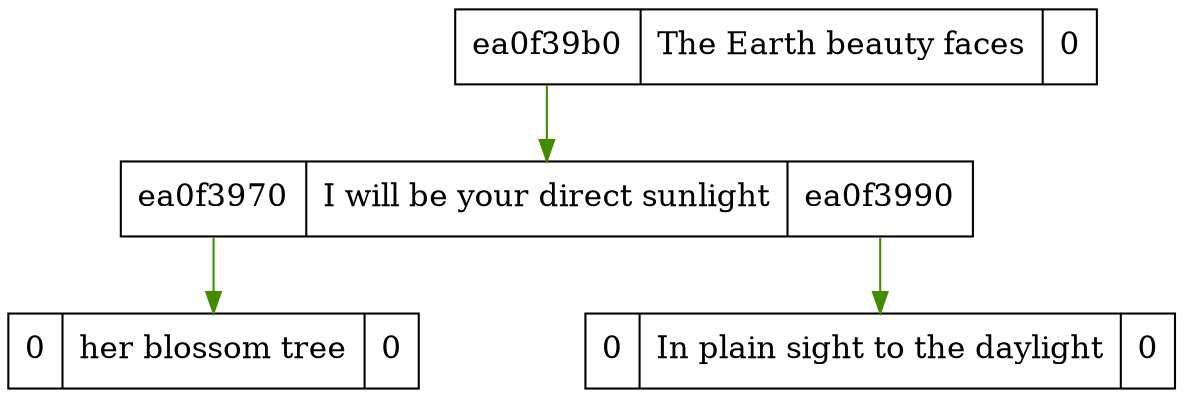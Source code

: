 digraph G{
	edge[color="chartreuse4",fontcolor="blue",fontsize=12];
	node[shape="rectangle",fontsize=15];
	1 [shape=record,label="  <f0> ea0f39b0| The Earth beauty faces | <f1> 0" ];
	2 [shape=record,label="  <f0> ea0f3970| I will be your direct sunlight | <f1> ea0f3990" ];
	4 [shape=record,label="  <f0> 0| her blossom tree | <f1> 0" ];
		2:<f0> -> 4
	5 [shape=record,label="  <f0> 0| In plain sight to the daylight | <f1> 0" ];
		2:<f1> -> 5
		1:<f0> -> 2
}